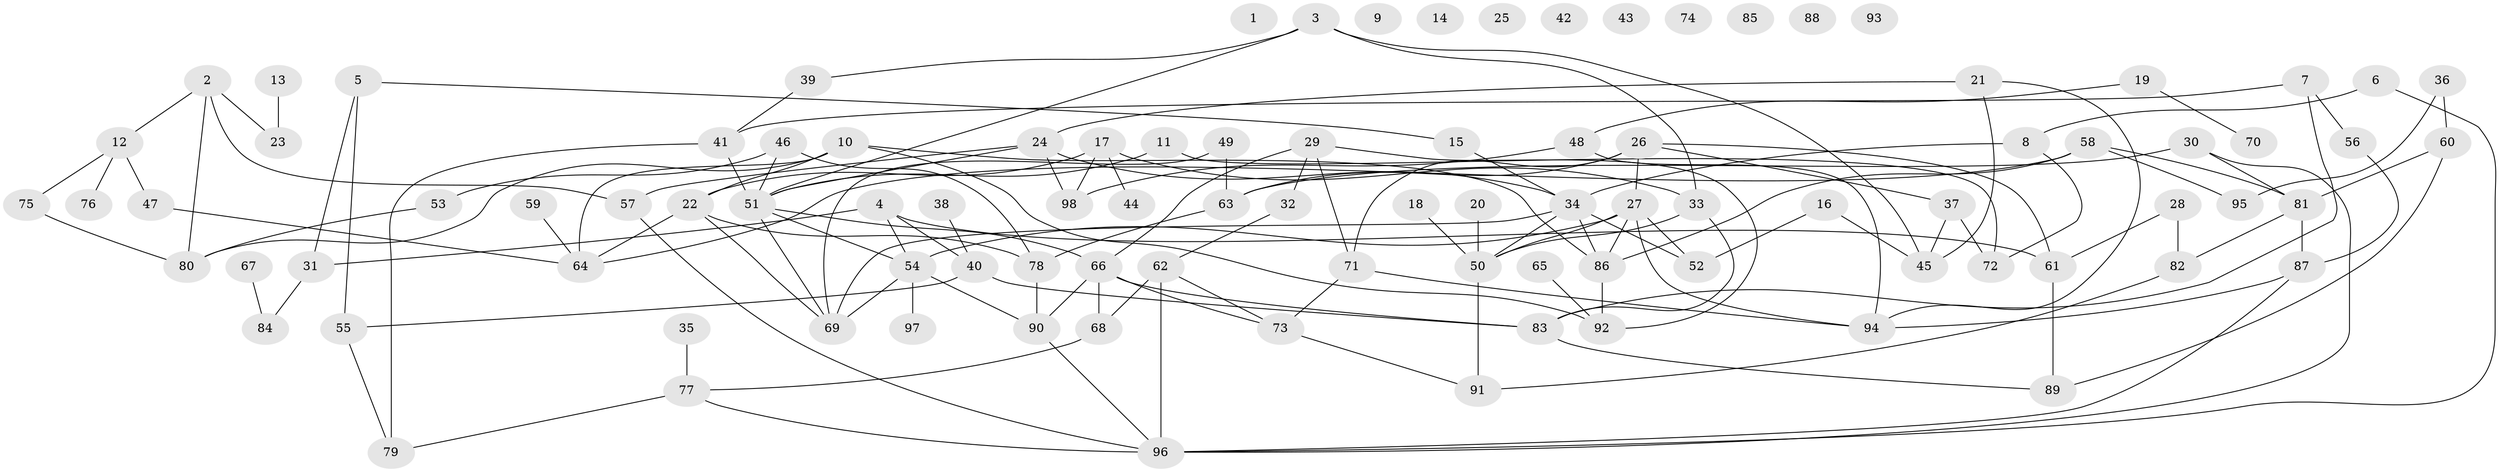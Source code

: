 // Generated by graph-tools (version 1.1) at 2025/39/03/09/25 04:39:18]
// undirected, 98 vertices, 145 edges
graph export_dot {
graph [start="1"]
  node [color=gray90,style=filled];
  1;
  2;
  3;
  4;
  5;
  6;
  7;
  8;
  9;
  10;
  11;
  12;
  13;
  14;
  15;
  16;
  17;
  18;
  19;
  20;
  21;
  22;
  23;
  24;
  25;
  26;
  27;
  28;
  29;
  30;
  31;
  32;
  33;
  34;
  35;
  36;
  37;
  38;
  39;
  40;
  41;
  42;
  43;
  44;
  45;
  46;
  47;
  48;
  49;
  50;
  51;
  52;
  53;
  54;
  55;
  56;
  57;
  58;
  59;
  60;
  61;
  62;
  63;
  64;
  65;
  66;
  67;
  68;
  69;
  70;
  71;
  72;
  73;
  74;
  75;
  76;
  77;
  78;
  79;
  80;
  81;
  82;
  83;
  84;
  85;
  86;
  87;
  88;
  89;
  90;
  91;
  92;
  93;
  94;
  95;
  96;
  97;
  98;
  2 -- 12;
  2 -- 23;
  2 -- 57;
  2 -- 80;
  3 -- 33;
  3 -- 39;
  3 -- 45;
  3 -- 51;
  4 -- 31;
  4 -- 40;
  4 -- 54;
  4 -- 61;
  5 -- 15;
  5 -- 31;
  5 -- 55;
  6 -- 8;
  6 -- 96;
  7 -- 41;
  7 -- 56;
  7 -- 83;
  8 -- 34;
  8 -- 72;
  10 -- 22;
  10 -- 64;
  10 -- 80;
  10 -- 86;
  10 -- 92;
  11 -- 51;
  11 -- 72;
  12 -- 47;
  12 -- 75;
  12 -- 76;
  13 -- 23;
  15 -- 34;
  16 -- 45;
  16 -- 52;
  17 -- 22;
  17 -- 33;
  17 -- 44;
  17 -- 98;
  18 -- 50;
  19 -- 48;
  19 -- 70;
  20 -- 50;
  21 -- 24;
  21 -- 45;
  21 -- 94;
  22 -- 64;
  22 -- 69;
  22 -- 78;
  24 -- 34;
  24 -- 51;
  24 -- 57;
  24 -- 98;
  26 -- 27;
  26 -- 37;
  26 -- 61;
  26 -- 63;
  26 -- 71;
  27 -- 50;
  27 -- 52;
  27 -- 54;
  27 -- 86;
  27 -- 94;
  28 -- 61;
  28 -- 82;
  29 -- 32;
  29 -- 66;
  29 -- 71;
  29 -- 92;
  30 -- 63;
  30 -- 81;
  30 -- 96;
  31 -- 84;
  32 -- 62;
  33 -- 50;
  33 -- 83;
  34 -- 50;
  34 -- 52;
  34 -- 69;
  34 -- 86;
  35 -- 77;
  36 -- 60;
  36 -- 95;
  37 -- 45;
  37 -- 72;
  38 -- 40;
  39 -- 41;
  40 -- 55;
  40 -- 83;
  41 -- 51;
  41 -- 79;
  46 -- 51;
  46 -- 53;
  46 -- 78;
  47 -- 64;
  48 -- 94;
  48 -- 98;
  49 -- 63;
  49 -- 69;
  50 -- 91;
  51 -- 54;
  51 -- 66;
  51 -- 69;
  53 -- 80;
  54 -- 69;
  54 -- 90;
  54 -- 97;
  55 -- 79;
  56 -- 87;
  57 -- 96;
  58 -- 64;
  58 -- 81;
  58 -- 86;
  58 -- 95;
  59 -- 64;
  60 -- 81;
  60 -- 89;
  61 -- 89;
  62 -- 68;
  62 -- 73;
  62 -- 96;
  63 -- 78;
  65 -- 92;
  66 -- 68;
  66 -- 73;
  66 -- 83;
  66 -- 90;
  67 -- 84;
  68 -- 77;
  71 -- 73;
  71 -- 94;
  73 -- 91;
  75 -- 80;
  77 -- 79;
  77 -- 96;
  78 -- 90;
  81 -- 82;
  81 -- 87;
  82 -- 91;
  83 -- 89;
  86 -- 92;
  87 -- 94;
  87 -- 96;
  90 -- 96;
}
